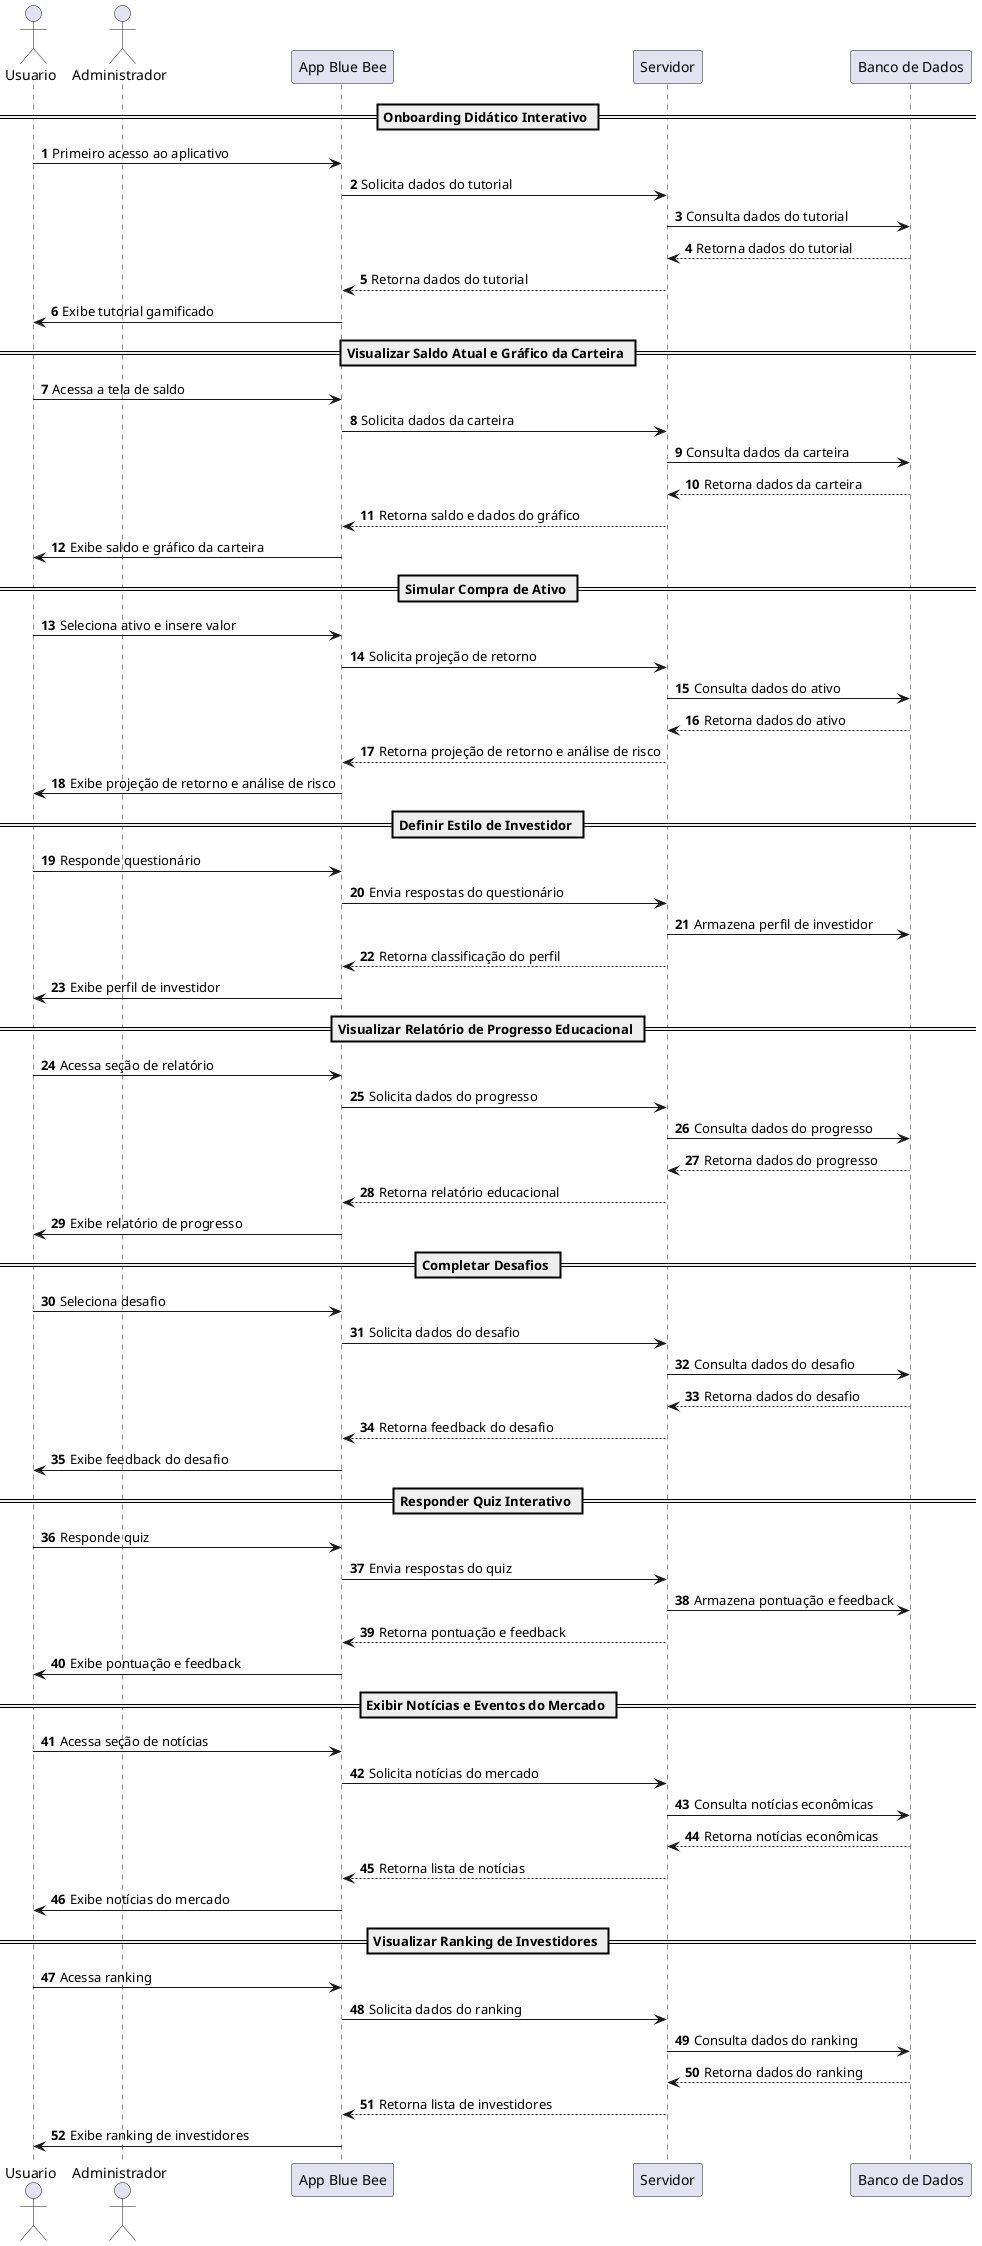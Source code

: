 @startuml
autonumber

actor Usuario
actor Administrador

participant "App Blue Bee" as App
participant "Servidor" as Servidor
participant "Banco de Dados" as BD

== Onboarding Didático Interativo ==
Usuario -> App: Primeiro acesso ao aplicativo
App -> Servidor: Solicita dados do tutorial
Servidor -> BD: Consulta dados do tutorial
BD --> Servidor: Retorna dados do tutorial
Servidor --> App: Retorna dados do tutorial
App -> Usuario: Exibe tutorial gamificado

== Visualizar Saldo Atual e Gráfico da Carteira ==
Usuario -> App: Acessa a tela de saldo
App -> Servidor: Solicita dados da carteira
Servidor -> BD: Consulta dados da carteira
BD --> Servidor: Retorna dados da carteira
Servidor --> App: Retorna saldo e dados do gráfico
App -> Usuario: Exibe saldo e gráfico da carteira

== Simular Compra de Ativo ==
Usuario -> App: Seleciona ativo e insere valor
App -> Servidor: Solicita projeção de retorno
Servidor -> BD: Consulta dados do ativo
BD --> Servidor: Retorna dados do ativo
Servidor --> App: Retorna projeção de retorno e análise de risco
App -> Usuario: Exibe projeção de retorno e análise de risco

== Definir Estilo de Investidor ==
Usuario -> App: Responde questionário
App -> Servidor: Envia respostas do questionário
Servidor -> BD: Armazena perfil de investidor
Servidor --> App: Retorna classificação do perfil
App -> Usuario: Exibe perfil de investidor

== Visualizar Relatório de Progresso Educacional ==
Usuario -> App: Acessa seção de relatório
App -> Servidor: Solicita dados do progresso
Servidor -> BD: Consulta dados do progresso
BD --> Servidor: Retorna dados do progresso
Servidor --> App: Retorna relatório educacional
App -> Usuario: Exibe relatório de progresso

== Completar Desafios ==
Usuario -> App: Seleciona desafio
App -> Servidor: Solicita dados do desafio
Servidor -> BD: Consulta dados do desafio
BD --> Servidor: Retorna dados do desafio
Servidor --> App: Retorna feedback do desafio
App -> Usuario: Exibe feedback do desafio

== Responder Quiz Interativo ==
Usuario -> App: Responde quiz
App -> Servidor: Envia respostas do quiz
Servidor -> BD: Armazena pontuação e feedback
Servidor --> App: Retorna pontuação e feedback
App -> Usuario: Exibe pontuação e feedback

== Exibir Notícias e Eventos do Mercado ==
Usuario -> App: Acessa seção de notícias
App -> Servidor: Solicita notícias do mercado
Servidor -> BD: Consulta notícias econômicas
BD --> Servidor: Retorna notícias econômicas
Servidor --> App: Retorna lista de notícias
App -> Usuario: Exibe notícias do mercado

== Visualizar Ranking de Investidores ==
Usuario -> App: Acessa ranking
App -> Servidor: Solicita dados do ranking
Servidor -> BD: Consulta dados do ranking
BD --> Servidor: Retorna dados do ranking
Servidor --> App: Retorna lista de investidores
App -> Usuario: Exibe ranking de investidores

@enduml